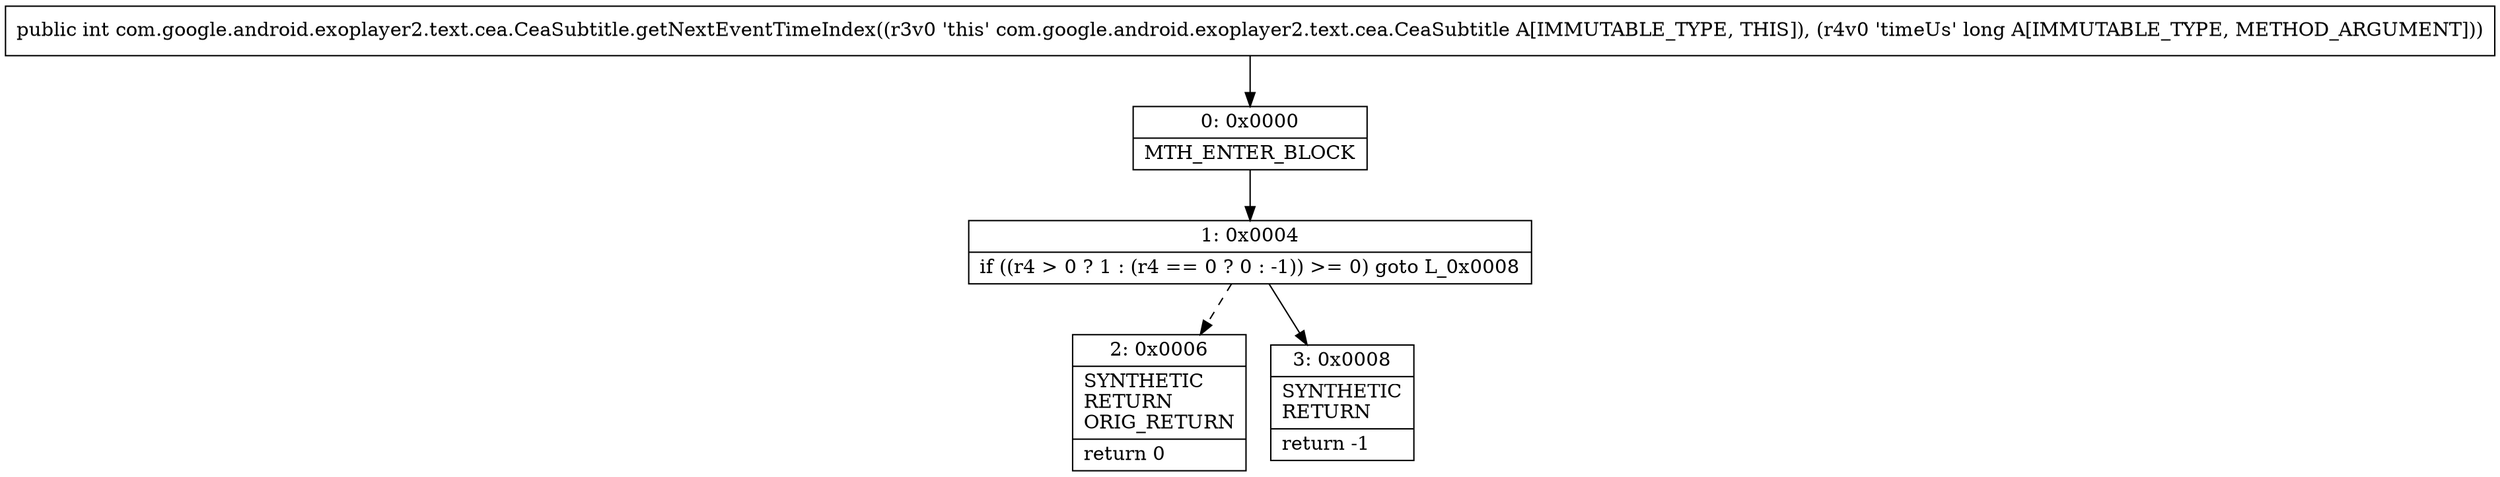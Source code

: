digraph "CFG forcom.google.android.exoplayer2.text.cea.CeaSubtitle.getNextEventTimeIndex(J)I" {
Node_0 [shape=record,label="{0\:\ 0x0000|MTH_ENTER_BLOCK\l}"];
Node_1 [shape=record,label="{1\:\ 0x0004|if ((r4 \> 0 ? 1 : (r4 == 0 ? 0 : \-1)) \>= 0) goto L_0x0008\l}"];
Node_2 [shape=record,label="{2\:\ 0x0006|SYNTHETIC\lRETURN\lORIG_RETURN\l|return 0\l}"];
Node_3 [shape=record,label="{3\:\ 0x0008|SYNTHETIC\lRETURN\l|return \-1\l}"];
MethodNode[shape=record,label="{public int com.google.android.exoplayer2.text.cea.CeaSubtitle.getNextEventTimeIndex((r3v0 'this' com.google.android.exoplayer2.text.cea.CeaSubtitle A[IMMUTABLE_TYPE, THIS]), (r4v0 'timeUs' long A[IMMUTABLE_TYPE, METHOD_ARGUMENT])) }"];
MethodNode -> Node_0;
Node_0 -> Node_1;
Node_1 -> Node_2[style=dashed];
Node_1 -> Node_3;
}

